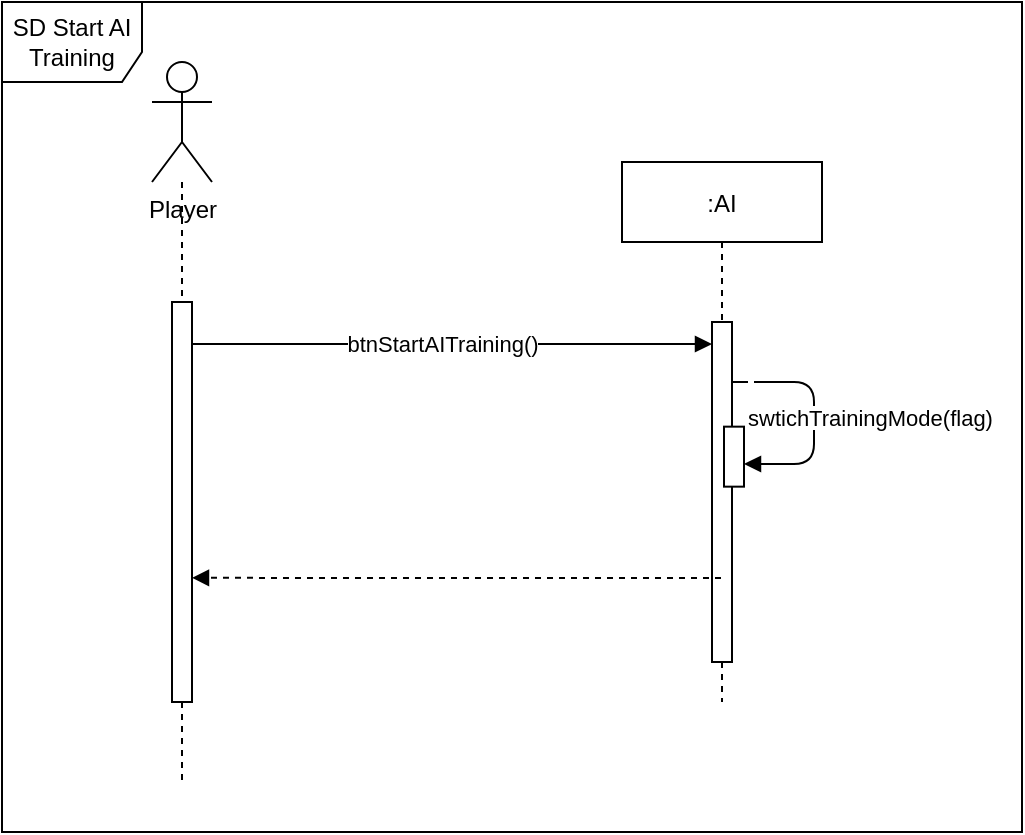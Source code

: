 <mxfile version="20.8.16" type="device"><diagram name="Page-1" id="bncRZn2GnlxENglpl-gp"><mxGraphModel dx="1036" dy="654" grid="1" gridSize="10" guides="1" tooltips="1" connect="1" arrows="1" fold="1" page="1" pageScale="1" pageWidth="850" pageHeight="1100" math="0" shadow="0"><root><mxCell id="0"/><mxCell id="1" parent="0"/><mxCell id="me0u36DCwfdpvxr_nHyd-1" value=":AI" style="shape=umlLifeline;perimeter=lifelinePerimeter;container=1;collapsible=0;recursiveResize=0;rounded=0;shadow=0;strokeWidth=1;" vertex="1" parent="1"><mxGeometry x="320" y="110" width="100" height="270" as="geometry"/></mxCell><mxCell id="me0u36DCwfdpvxr_nHyd-2" value="" style="points=[];perimeter=orthogonalPerimeter;rounded=0;shadow=0;strokeWidth=1;" vertex="1" parent="me0u36DCwfdpvxr_nHyd-1"><mxGeometry x="45" y="80" width="10" height="170" as="geometry"/></mxCell><mxCell id="me0u36DCwfdpvxr_nHyd-3" value="" style="verticalAlign=bottom;endArrow=block;shadow=0;strokeWidth=1;edgeStyle=orthogonalEdgeStyle;startArrow=none;" edge="1" parent="1" source="me0u36DCwfdpvxr_nHyd-2"><mxGeometry relative="1" as="geometry"><mxPoint x="371.4" y="245.12" as="sourcePoint"/><mxPoint x="381" y="261" as="targetPoint"/><Array as="points"><mxPoint x="416" y="220"/><mxPoint x="416" y="261"/></Array></mxGeometry></mxCell><mxCell id="me0u36DCwfdpvxr_nHyd-4" value="SD Start AI Training" style="shape=umlFrame;whiteSpace=wrap;html=1;width=70;height=40;" vertex="1" parent="1"><mxGeometry x="10" y="30" width="510" height="415" as="geometry"/></mxCell><mxCell id="me0u36DCwfdpvxr_nHyd-5" style="edgeStyle=orthogonalEdgeStyle;rounded=0;orthogonalLoop=1;jettySize=auto;html=1;endArrow=none;endFill=0;dashed=1;" edge="1" parent="1" source="me0u36DCwfdpvxr_nHyd-6" target="me0u36DCwfdpvxr_nHyd-9"><mxGeometry relative="1" as="geometry"/></mxCell><mxCell id="me0u36DCwfdpvxr_nHyd-6" value="Player" style="shape=umlActor;verticalLabelPosition=bottom;verticalAlign=top;html=1;outlineConnect=0;" vertex="1" parent="1"><mxGeometry x="85" y="60" width="30" height="60" as="geometry"/></mxCell><mxCell id="me0u36DCwfdpvxr_nHyd-7" style="edgeStyle=orthogonalEdgeStyle;rounded=0;orthogonalLoop=1;jettySize=auto;html=1;dashed=1;endArrow=none;endFill=0;" edge="1" parent="1" source="me0u36DCwfdpvxr_nHyd-9"><mxGeometry relative="1" as="geometry"><mxPoint x="100" y="420" as="targetPoint"/></mxGeometry></mxCell><mxCell id="me0u36DCwfdpvxr_nHyd-8" value="btnStartAITraining()" style="edgeStyle=orthogonalEdgeStyle;rounded=0;orthogonalLoop=1;jettySize=auto;html=1;endArrow=block;endFill=1;" edge="1" parent="1"><mxGeometry relative="1" as="geometry"><mxPoint x="99.0" y="197" as="sourcePoint"/><mxPoint x="365" y="201" as="targetPoint"/><Array as="points"><mxPoint x="99" y="201"/></Array><mxPoint as="offset"/></mxGeometry></mxCell><mxCell id="me0u36DCwfdpvxr_nHyd-9" value="" style="points=[];perimeter=orthogonalPerimeter;rounded=0;shadow=0;strokeWidth=1;" vertex="1" parent="1"><mxGeometry x="95" y="180" width="10" height="200" as="geometry"/></mxCell><mxCell id="me0u36DCwfdpvxr_nHyd-10" style="edgeStyle=orthogonalEdgeStyle;rounded=0;orthogonalLoop=1;jettySize=auto;html=1;entryX=1.14;entryY=0.964;entryDx=0;entryDy=0;entryPerimeter=0;dashed=1;endArrow=block;endFill=1;" edge="1" parent="1" source="me0u36DCwfdpvxr_nHyd-1"><mxGeometry relative="1" as="geometry"><mxPoint x="111.6" y="307" as="sourcePoint"/><mxPoint x="105" y="317.92" as="targetPoint"/><Array as="points"><mxPoint x="250" y="318"/><mxPoint x="250" y="318"/></Array></mxGeometry></mxCell><mxCell id="me0u36DCwfdpvxr_nHyd-11" value="" style="points=[];perimeter=orthogonalPerimeter;rounded=0;shadow=0;strokeWidth=1;" vertex="1" parent="1"><mxGeometry x="371" y="242.33" width="10" height="30" as="geometry"/></mxCell><mxCell id="me0u36DCwfdpvxr_nHyd-12" value="&lt;span style=&quot;color: rgb(0, 0, 0); font-family: Helvetica; font-size: 11px; font-style: normal; font-variant-ligatures: normal; font-variant-caps: normal; font-weight: 400; letter-spacing: normal; orphans: 2; text-align: center; text-indent: 0px; text-transform: none; widows: 2; word-spacing: 0px; -webkit-text-stroke-width: 0px; background-color: rgb(255, 255, 255); text-decoration-thickness: initial; text-decoration-style: initial; text-decoration-color: initial; float: none; display: inline !important;&quot;&gt;&amp;nbsp; swtichTrainingMode(flag)&lt;/span&gt;" style="text;whiteSpace=wrap;html=1;" vertex="1" parent="1"><mxGeometry x="381" y="210.0" width="110" height="20" as="geometry"/></mxCell></root></mxGraphModel></diagram></mxfile>